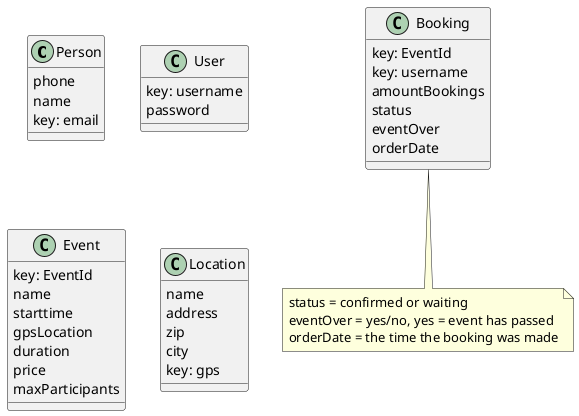@startuml

class Person{
    phone
    name
    key: email
}

class User{
    key: username
    password
}

class Event{
    key: EventId
    name
    starttime
    gpsLocation
    duration
    price
    maxParticipants
}

class Booking{
    key: EventId
    key: username
    amountBookings
    status
    eventOver
    orderDate
}
note bottom
status = confirmed or waiting
eventOver = yes/no, yes = event has passed
orderDate = the time the booking was made
end note


class Location{
    name
    address
    zip
    city
    key: gps
}

@enduml